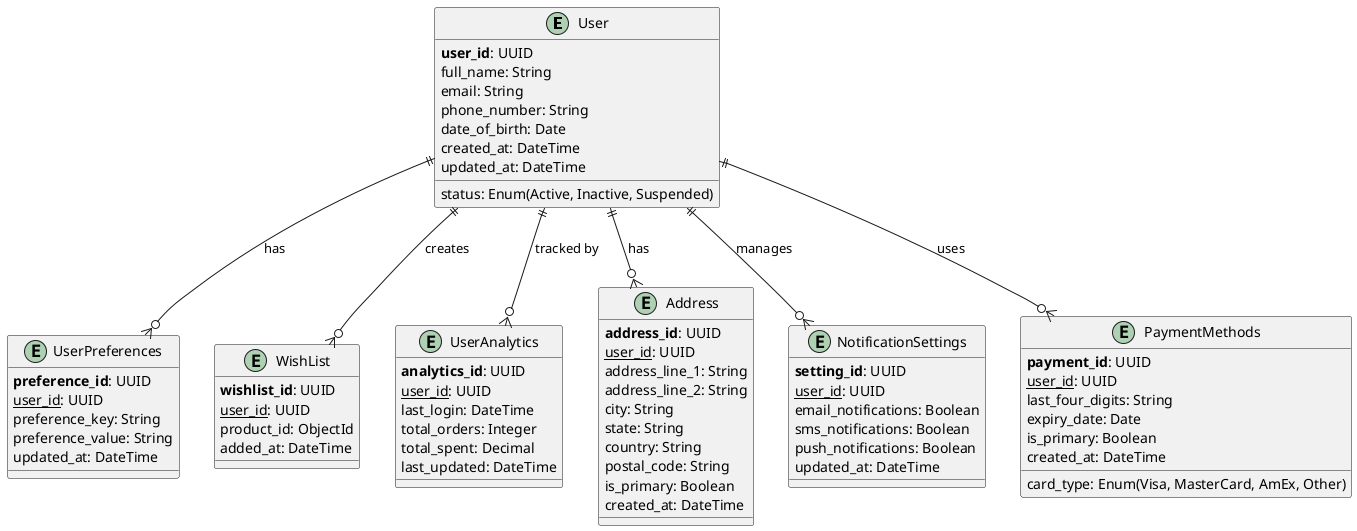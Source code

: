 @startuml
!define primary_key(x) <b>x</b>
!define foreign_key(x) <u>x</u>

' User Service for E-commerce Application

entity User {
    primary_key(user_id): UUID
    full_name: String
    email: String
    phone_number: String
    date_of_birth: Date
    created_at: DateTime
    updated_at: DateTime
    status: Enum(Active, Inactive, Suspended)
}

entity UserPreferences {
    primary_key(preference_id): UUID
    foreign_key(user_id): UUID
    preference_key: String
    preference_value: String
    updated_at: DateTime
}

entity WishList {
    primary_key(wishlist_id): UUID
    foreign_key(user_id): UUID
    product_id: ObjectId
    added_at: DateTime
}

entity UserAnalytics {
    primary_key(analytics_id): UUID
    foreign_key(user_id): UUID
    last_login: DateTime
    total_orders: Integer
    total_spent: Decimal
    last_updated: DateTime
}

entity Address {
    primary_key(address_id): UUID
    foreign_key(user_id): UUID
    address_line_1: String
    address_line_2: String
    city: String
    state: String
    country: String
    postal_code: String
    is_primary: Boolean
    created_at: DateTime
}

entity NotificationSettings {
    primary_key(setting_id): UUID
    foreign_key(user_id): UUID
    email_notifications: Boolean
    sms_notifications: Boolean
    push_notifications: Boolean
    updated_at: DateTime
}

entity PaymentMethods {
    primary_key(payment_id): UUID
    foreign_key(user_id): UUID
    card_type: Enum(Visa, MasterCard, AmEx, Other)
    last_four_digits: String
    expiry_date: Date
    is_primary: Boolean
    created_at: DateTime
}

' Relationships
User ||--o{ UserPreferences : "has"
User ||--o{ WishList : "creates"
User ||--o{ UserAnalytics : "tracked by"
User ||--o{ Address : "has"
User ||--o{ NotificationSettings : "manages"
User ||--o{ PaymentMethods : "uses"
@enduml
